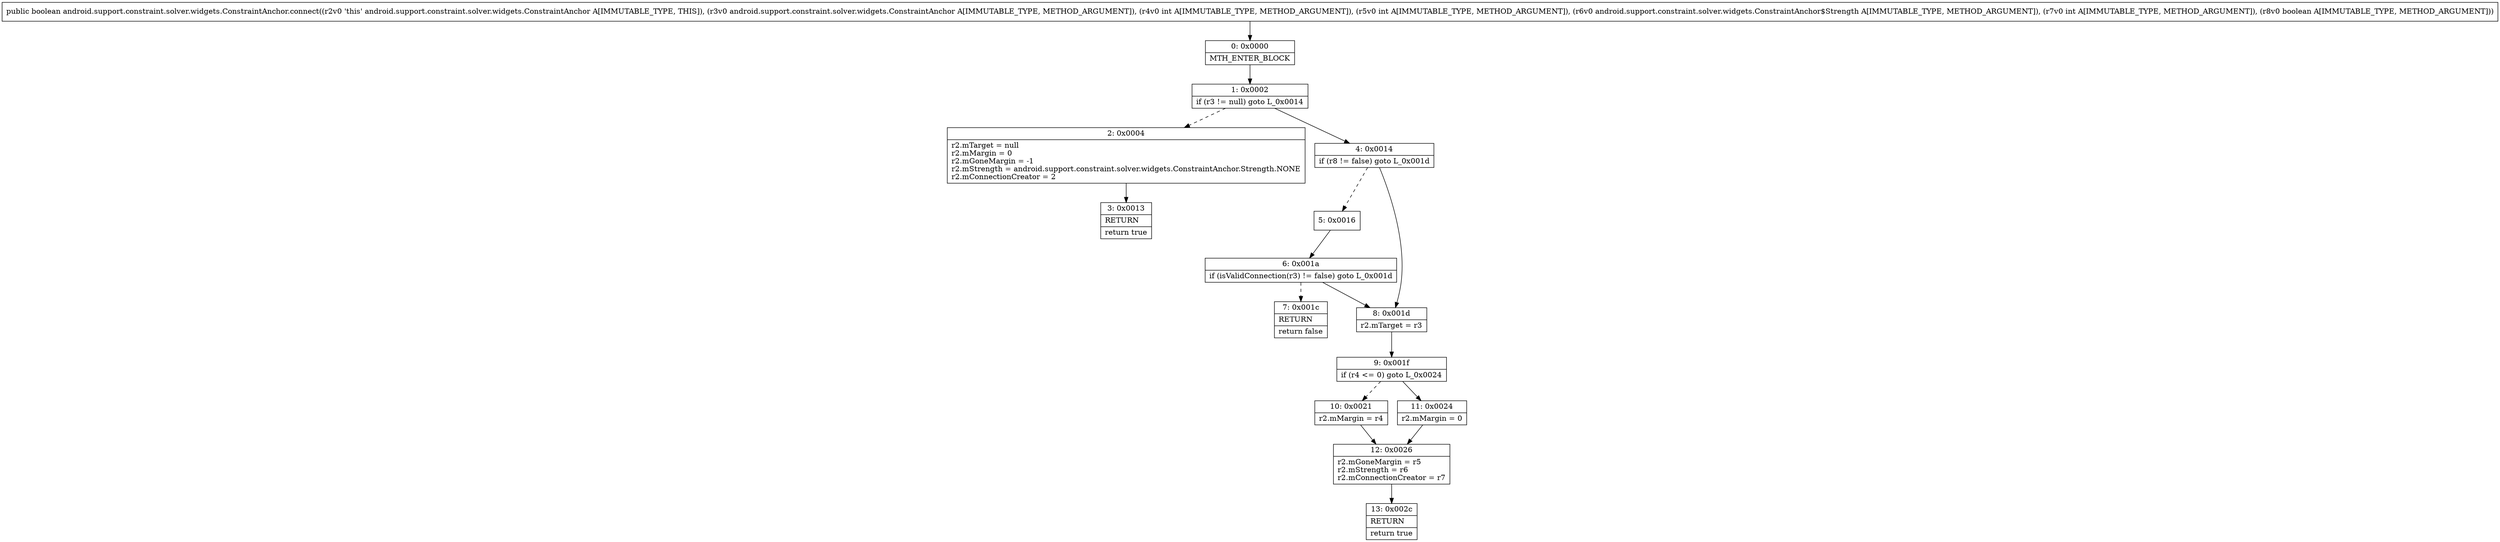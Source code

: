digraph "CFG forandroid.support.constraint.solver.widgets.ConstraintAnchor.connect(Landroid\/support\/constraint\/solver\/widgets\/ConstraintAnchor;IILandroid\/support\/constraint\/solver\/widgets\/ConstraintAnchor$Strength;IZ)Z" {
Node_0 [shape=record,label="{0\:\ 0x0000|MTH_ENTER_BLOCK\l}"];
Node_1 [shape=record,label="{1\:\ 0x0002|if (r3 != null) goto L_0x0014\l}"];
Node_2 [shape=record,label="{2\:\ 0x0004|r2.mTarget = null\lr2.mMargin = 0\lr2.mGoneMargin = \-1\lr2.mStrength = android.support.constraint.solver.widgets.ConstraintAnchor.Strength.NONE\lr2.mConnectionCreator = 2\l}"];
Node_3 [shape=record,label="{3\:\ 0x0013|RETURN\l|return true\l}"];
Node_4 [shape=record,label="{4\:\ 0x0014|if (r8 != false) goto L_0x001d\l}"];
Node_5 [shape=record,label="{5\:\ 0x0016}"];
Node_6 [shape=record,label="{6\:\ 0x001a|if (isValidConnection(r3) != false) goto L_0x001d\l}"];
Node_7 [shape=record,label="{7\:\ 0x001c|RETURN\l|return false\l}"];
Node_8 [shape=record,label="{8\:\ 0x001d|r2.mTarget = r3\l}"];
Node_9 [shape=record,label="{9\:\ 0x001f|if (r4 \<= 0) goto L_0x0024\l}"];
Node_10 [shape=record,label="{10\:\ 0x0021|r2.mMargin = r4\l}"];
Node_11 [shape=record,label="{11\:\ 0x0024|r2.mMargin = 0\l}"];
Node_12 [shape=record,label="{12\:\ 0x0026|r2.mGoneMargin = r5\lr2.mStrength = r6\lr2.mConnectionCreator = r7\l}"];
Node_13 [shape=record,label="{13\:\ 0x002c|RETURN\l|return true\l}"];
MethodNode[shape=record,label="{public boolean android.support.constraint.solver.widgets.ConstraintAnchor.connect((r2v0 'this' android.support.constraint.solver.widgets.ConstraintAnchor A[IMMUTABLE_TYPE, THIS]), (r3v0 android.support.constraint.solver.widgets.ConstraintAnchor A[IMMUTABLE_TYPE, METHOD_ARGUMENT]), (r4v0 int A[IMMUTABLE_TYPE, METHOD_ARGUMENT]), (r5v0 int A[IMMUTABLE_TYPE, METHOD_ARGUMENT]), (r6v0 android.support.constraint.solver.widgets.ConstraintAnchor$Strength A[IMMUTABLE_TYPE, METHOD_ARGUMENT]), (r7v0 int A[IMMUTABLE_TYPE, METHOD_ARGUMENT]), (r8v0 boolean A[IMMUTABLE_TYPE, METHOD_ARGUMENT])) }"];
MethodNode -> Node_0;
Node_0 -> Node_1;
Node_1 -> Node_2[style=dashed];
Node_1 -> Node_4;
Node_2 -> Node_3;
Node_4 -> Node_5[style=dashed];
Node_4 -> Node_8;
Node_5 -> Node_6;
Node_6 -> Node_7[style=dashed];
Node_6 -> Node_8;
Node_8 -> Node_9;
Node_9 -> Node_10[style=dashed];
Node_9 -> Node_11;
Node_10 -> Node_12;
Node_11 -> Node_12;
Node_12 -> Node_13;
}


